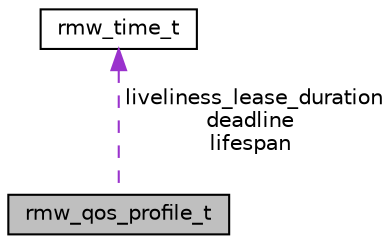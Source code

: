digraph "rmw_qos_profile_t"
{
  edge [fontname="Helvetica",fontsize="10",labelfontname="Helvetica",labelfontsize="10"];
  node [fontname="Helvetica",fontsize="10",shape=record];
  Node1 [label="rmw_qos_profile_t",height=0.2,width=0.4,color="black", fillcolor="grey75", style="filled", fontcolor="black"];
  Node2 -> Node1 [dir="back",color="darkorchid3",fontsize="10",style="dashed",label=" liveliness_lease_duration\ndeadline\nlifespan" ,fontname="Helvetica"];
  Node2 [label="rmw_time_t",height=0.2,width=0.4,color="black", fillcolor="white", style="filled",URL="$structrmw__time__t.html"];
}
